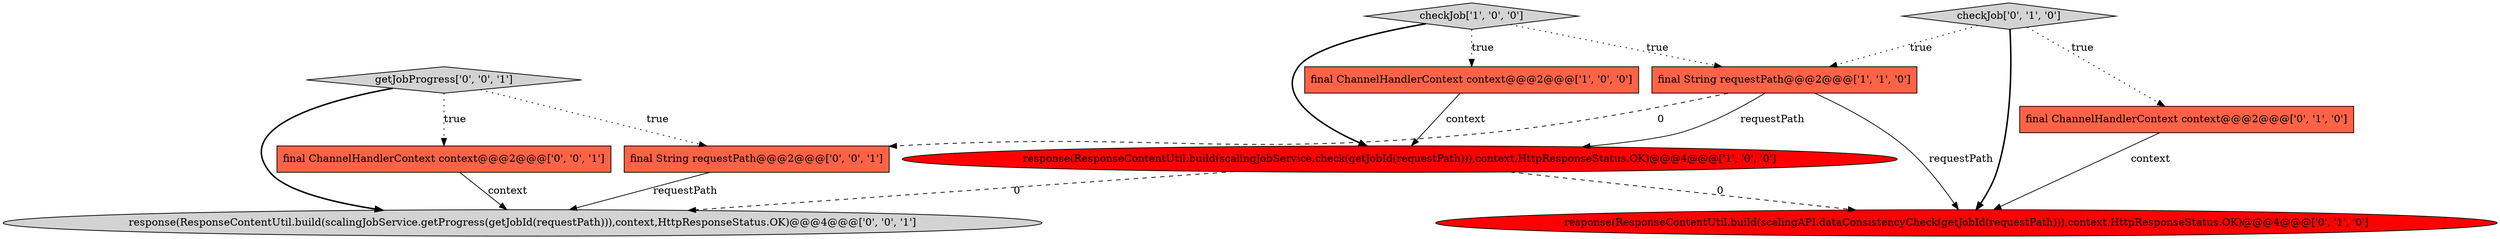 digraph {
10 [style = filled, label = "response(ResponseContentUtil.build(scalingJobService.getProgress(getJobId(requestPath))),context,HttpResponseStatus.OK)@@@4@@@['0', '0', '1']", fillcolor = lightgray, shape = ellipse image = "AAA0AAABBB3BBB"];
2 [style = filled, label = "final String requestPath@@@2@@@['1', '1', '0']", fillcolor = tomato, shape = box image = "AAA0AAABBB1BBB"];
3 [style = filled, label = "checkJob['1', '0', '0']", fillcolor = lightgray, shape = diamond image = "AAA0AAABBB1BBB"];
6 [style = filled, label = "checkJob['0', '1', '0']", fillcolor = lightgray, shape = diamond image = "AAA0AAABBB2BBB"];
7 [style = filled, label = "getJobProgress['0', '0', '1']", fillcolor = lightgray, shape = diamond image = "AAA0AAABBB3BBB"];
9 [style = filled, label = "final String requestPath@@@2@@@['0', '0', '1']", fillcolor = tomato, shape = box image = "AAA0AAABBB3BBB"];
5 [style = filled, label = "response(ResponseContentUtil.build(scalingAPI.dataConsistencyCheck(getJobId(requestPath))),context,HttpResponseStatus.OK)@@@4@@@['0', '1', '0']", fillcolor = red, shape = ellipse image = "AAA1AAABBB2BBB"];
1 [style = filled, label = "final ChannelHandlerContext context@@@2@@@['1', '0', '0']", fillcolor = tomato, shape = box image = "AAA0AAABBB1BBB"];
8 [style = filled, label = "final ChannelHandlerContext context@@@2@@@['0', '0', '1']", fillcolor = tomato, shape = box image = "AAA0AAABBB3BBB"];
0 [style = filled, label = "response(ResponseContentUtil.build(scalingJobService.check(getJobId(requestPath))),context,HttpResponseStatus.OK)@@@4@@@['1', '0', '0']", fillcolor = red, shape = ellipse image = "AAA1AAABBB1BBB"];
4 [style = filled, label = "final ChannelHandlerContext context@@@2@@@['0', '1', '0']", fillcolor = tomato, shape = box image = "AAA0AAABBB2BBB"];
4->5 [style = solid, label="context"];
2->0 [style = solid, label="requestPath"];
6->5 [style = bold, label=""];
2->5 [style = solid, label="requestPath"];
6->2 [style = dotted, label="true"];
8->10 [style = solid, label="context"];
7->9 [style = dotted, label="true"];
6->4 [style = dotted, label="true"];
0->5 [style = dashed, label="0"];
7->8 [style = dotted, label="true"];
2->9 [style = dashed, label="0"];
7->10 [style = bold, label=""];
3->1 [style = dotted, label="true"];
9->10 [style = solid, label="requestPath"];
0->10 [style = dashed, label="0"];
3->0 [style = bold, label=""];
3->2 [style = dotted, label="true"];
1->0 [style = solid, label="context"];
}
